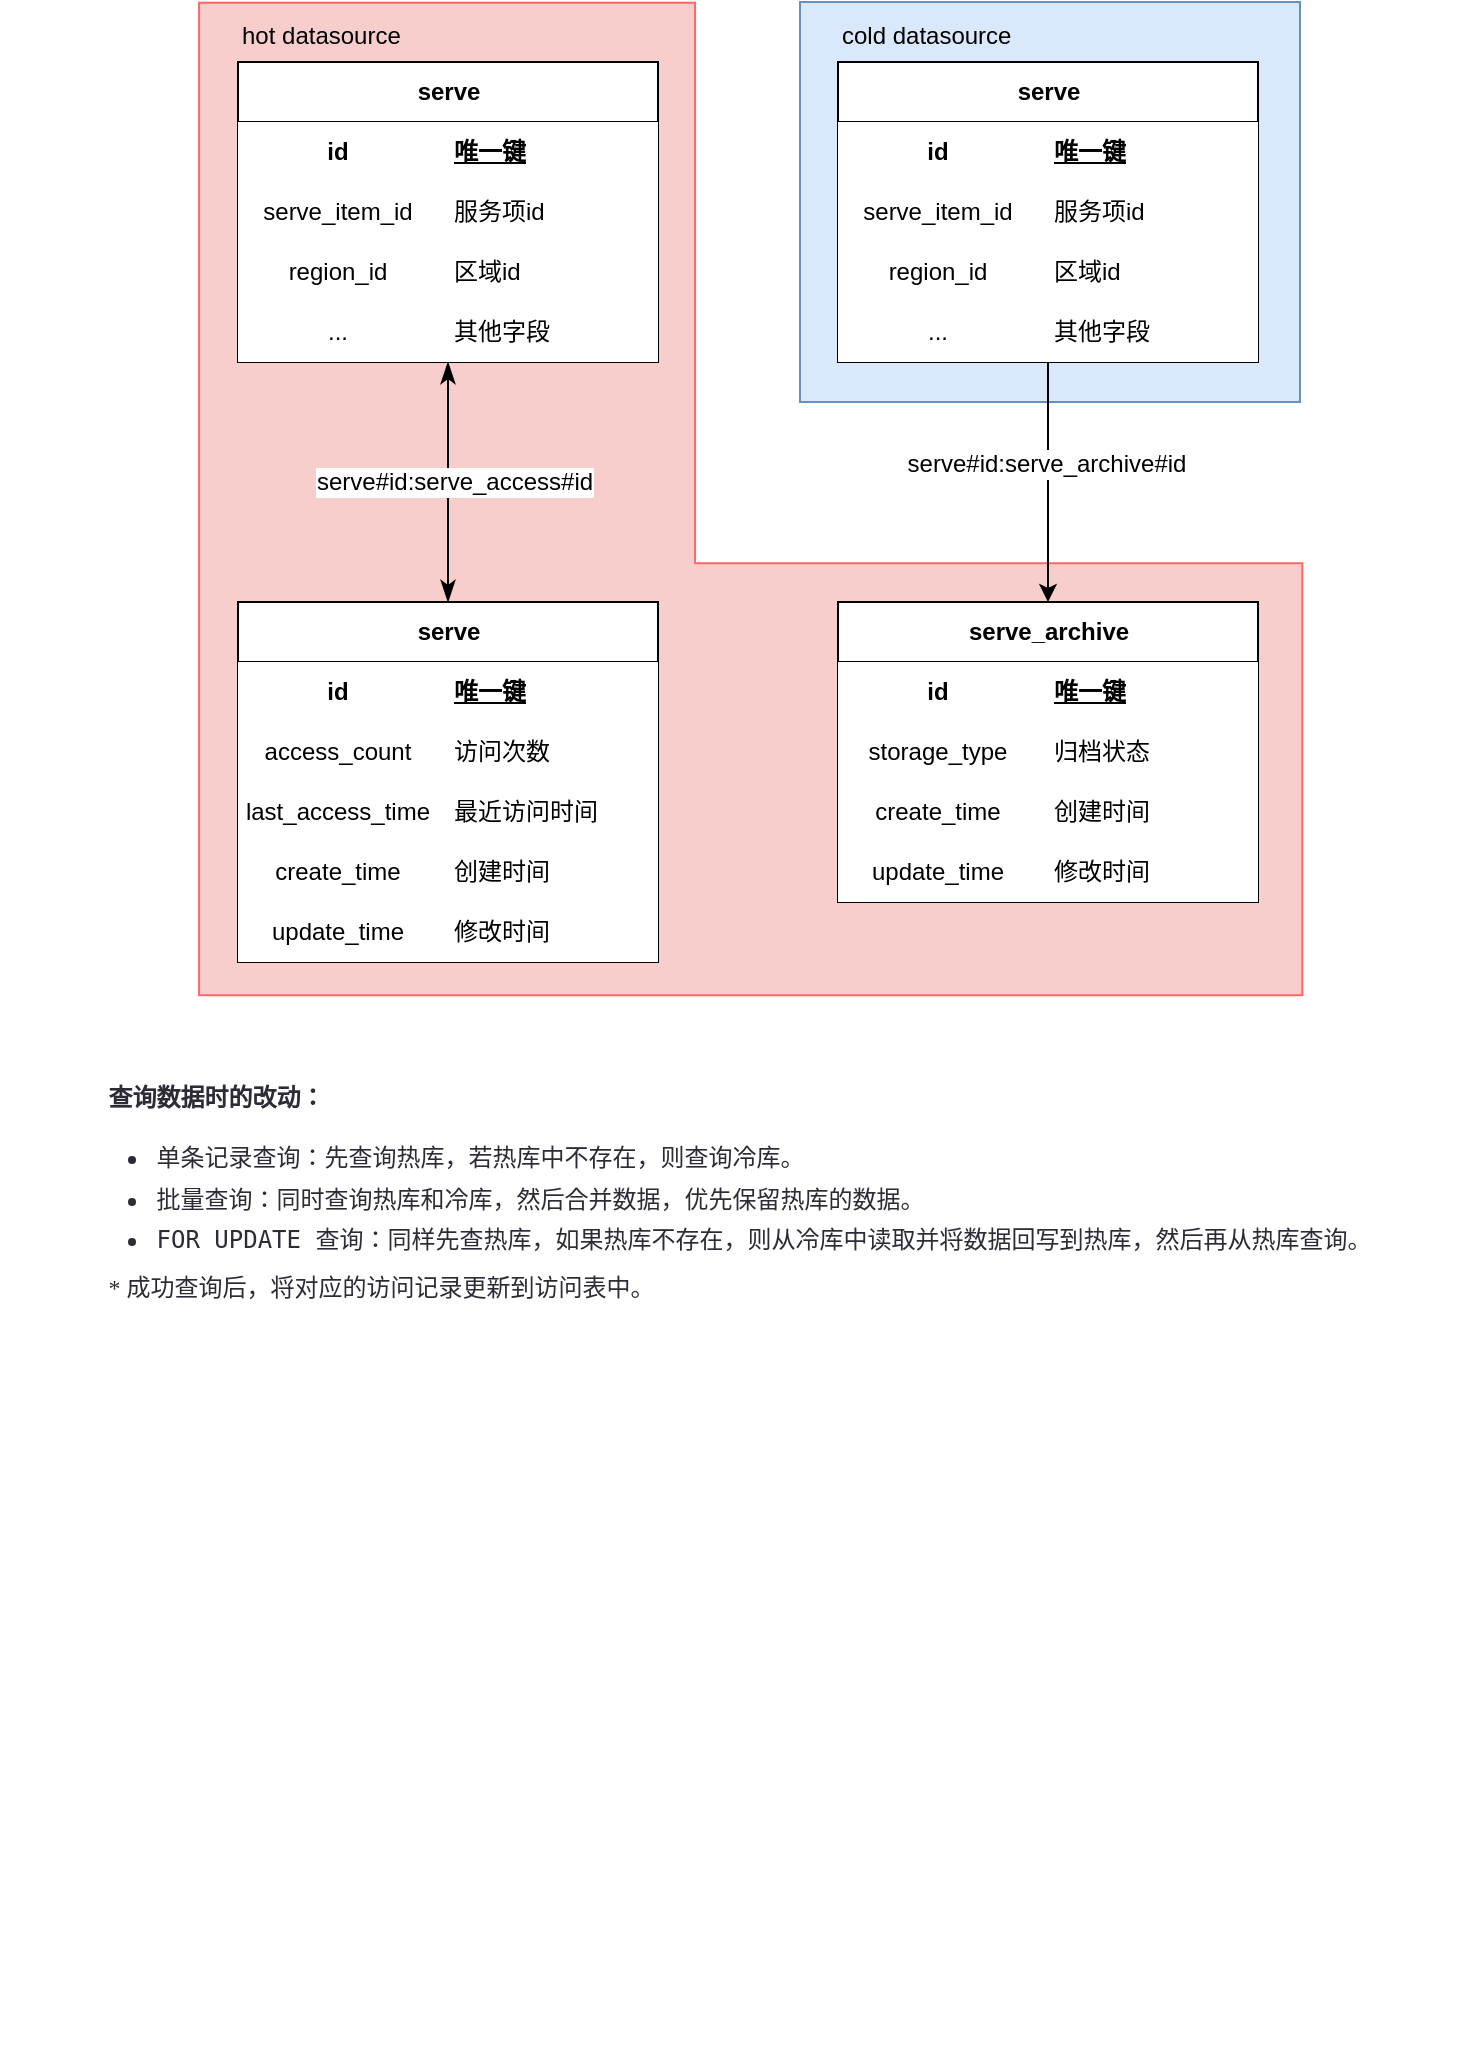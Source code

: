 <mxfile version="24.7.14">
  <diagram name="第 1 页" id="PuO4ZEIwW2zENcfACuKd">
    <mxGraphModel dx="1429" dy="742" grid="1" gridSize="10" guides="1" tooltips="1" connect="1" arrows="1" fold="1" page="1" pageScale="1" pageWidth="827" pageHeight="1169" background="none" math="0" shadow="0">
      <root>
        <mxCell id="0" />
        <mxCell id="1" parent="0" />
        <mxCell id="AhtTrzqivT7z7XCoUkm9-125" value="" style="rounded=0;whiteSpace=wrap;html=1;fillColor=#dae8fc;strokeColor=#6c8ebf;" vertex="1" parent="1">
          <mxGeometry x="440" y="30" width="250" height="200" as="geometry" />
        </mxCell>
        <mxCell id="AhtTrzqivT7z7XCoUkm9-122" value="" style="shape=corner;whiteSpace=wrap;html=1;dx=216;dy=248;rotation=-90;fillColor=#f8cecc;strokeColor=#FF6666;" vertex="1" parent="1">
          <mxGeometry x="167.25" y="2.64" width="496.21" height="551.64" as="geometry" />
        </mxCell>
        <mxCell id="AhtTrzqivT7z7XCoUkm9-84" value="" style="edgeStyle=none;curved=1;rounded=0;orthogonalLoop=1;jettySize=auto;html=1;fontSize=12;startSize=8;endSize=8;flowAnimation=0;startArrow=classicThin;startFill=1;endArrow=classicThin;endFill=1;" edge="1" parent="1" source="AhtTrzqivT7z7XCoUkm9-14" target="AhtTrzqivT7z7XCoUkm9-71">
          <mxGeometry relative="1" as="geometry" />
        </mxCell>
        <mxCell id="AhtTrzqivT7z7XCoUkm9-103" value="serve#id:serve_access#id" style="edgeLabel;html=1;align=center;verticalAlign=middle;resizable=0;points=[];fontSize=12;" vertex="1" connectable="0" parent="AhtTrzqivT7z7XCoUkm9-84">
          <mxGeometry x="-0.006" y="3" relative="1" as="geometry">
            <mxPoint as="offset" />
          </mxGeometry>
        </mxCell>
        <mxCell id="AhtTrzqivT7z7XCoUkm9-14" value="serve" style="shape=table;startSize=30;container=1;collapsible=1;childLayout=tableLayout;fixedRows=1;rowLines=0;fontStyle=1;align=center;resizeLast=1;html=1;" vertex="1" parent="1">
          <mxGeometry x="159" y="60" width="210" height="150" as="geometry" />
        </mxCell>
        <mxCell id="AhtTrzqivT7z7XCoUkm9-15" value="" style="shape=tableRow;horizontal=0;startSize=0;swimlaneHead=0;swimlaneBody=0;fillColor=none;collapsible=0;dropTarget=0;points=[[0,0.5],[1,0.5]];portConstraint=eastwest;top=0;left=0;right=0;bottom=1;" vertex="1" parent="AhtTrzqivT7z7XCoUkm9-14">
          <mxGeometry y="30" width="210" height="30" as="geometry" />
        </mxCell>
        <mxCell id="AhtTrzqivT7z7XCoUkm9-16" value="id" style="shape=partialRectangle;connectable=0;fillColor=default;top=0;left=0;bottom=0;right=0;fontStyle=1;overflow=hidden;whiteSpace=wrap;html=1;" vertex="1" parent="AhtTrzqivT7z7XCoUkm9-15">
          <mxGeometry width="100" height="30" as="geometry">
            <mxRectangle width="100" height="30" as="alternateBounds" />
          </mxGeometry>
        </mxCell>
        <mxCell id="AhtTrzqivT7z7XCoUkm9-17" value="唯一键" style="shape=partialRectangle;connectable=0;fillColor=default;top=0;left=0;bottom=0;right=0;align=left;spacingLeft=6;fontStyle=5;overflow=hidden;whiteSpace=wrap;html=1;" vertex="1" parent="AhtTrzqivT7z7XCoUkm9-15">
          <mxGeometry x="100" width="110" height="30" as="geometry">
            <mxRectangle width="110" height="30" as="alternateBounds" />
          </mxGeometry>
        </mxCell>
        <mxCell id="AhtTrzqivT7z7XCoUkm9-18" value="" style="shape=tableRow;horizontal=0;startSize=0;swimlaneHead=0;swimlaneBody=0;fillColor=none;collapsible=0;dropTarget=0;points=[[0,0.5],[1,0.5]];portConstraint=eastwest;top=0;left=0;right=0;bottom=0;" vertex="1" parent="AhtTrzqivT7z7XCoUkm9-14">
          <mxGeometry y="60" width="210" height="30" as="geometry" />
        </mxCell>
        <mxCell id="AhtTrzqivT7z7XCoUkm9-19" value="serve_item_id" style="shape=partialRectangle;connectable=0;fillColor=default;top=0;left=0;bottom=0;right=0;editable=1;overflow=hidden;whiteSpace=wrap;html=1;" vertex="1" parent="AhtTrzqivT7z7XCoUkm9-18">
          <mxGeometry width="100" height="30" as="geometry">
            <mxRectangle width="100" height="30" as="alternateBounds" />
          </mxGeometry>
        </mxCell>
        <mxCell id="AhtTrzqivT7z7XCoUkm9-20" value="服务项id" style="shape=partialRectangle;connectable=0;fillColor=default;top=0;left=0;bottom=0;right=0;align=left;spacingLeft=6;overflow=hidden;whiteSpace=wrap;html=1;" vertex="1" parent="AhtTrzqivT7z7XCoUkm9-18">
          <mxGeometry x="100" width="110" height="30" as="geometry">
            <mxRectangle width="110" height="30" as="alternateBounds" />
          </mxGeometry>
        </mxCell>
        <mxCell id="AhtTrzqivT7z7XCoUkm9-21" value="" style="shape=tableRow;horizontal=0;startSize=0;swimlaneHead=0;swimlaneBody=0;fillColor=none;collapsible=0;dropTarget=0;points=[[0,0.5],[1,0.5]];portConstraint=eastwest;top=0;left=0;right=0;bottom=0;" vertex="1" parent="AhtTrzqivT7z7XCoUkm9-14">
          <mxGeometry y="90" width="210" height="30" as="geometry" />
        </mxCell>
        <mxCell id="AhtTrzqivT7z7XCoUkm9-22" value="region_id" style="shape=partialRectangle;connectable=0;fillColor=default;top=0;left=0;bottom=0;right=0;editable=1;overflow=hidden;whiteSpace=wrap;html=1;" vertex="1" parent="AhtTrzqivT7z7XCoUkm9-21">
          <mxGeometry width="100" height="30" as="geometry">
            <mxRectangle width="100" height="30" as="alternateBounds" />
          </mxGeometry>
        </mxCell>
        <mxCell id="AhtTrzqivT7z7XCoUkm9-23" value="区域id" style="shape=partialRectangle;connectable=0;fillColor=default;top=0;left=0;bottom=0;right=0;align=left;spacingLeft=6;overflow=hidden;whiteSpace=wrap;html=1;" vertex="1" parent="AhtTrzqivT7z7XCoUkm9-21">
          <mxGeometry x="100" width="110" height="30" as="geometry">
            <mxRectangle width="110" height="30" as="alternateBounds" />
          </mxGeometry>
        </mxCell>
        <mxCell id="AhtTrzqivT7z7XCoUkm9-24" value="" style="shape=tableRow;horizontal=0;startSize=0;swimlaneHead=0;swimlaneBody=0;fillColor=none;collapsible=0;dropTarget=0;points=[[0,0.5],[1,0.5]];portConstraint=eastwest;top=0;left=0;right=0;bottom=0;" vertex="1" parent="AhtTrzqivT7z7XCoUkm9-14">
          <mxGeometry y="120" width="210" height="30" as="geometry" />
        </mxCell>
        <mxCell id="AhtTrzqivT7z7XCoUkm9-25" value="..." style="shape=partialRectangle;connectable=0;fillColor=default;top=0;left=0;bottom=0;right=0;editable=1;overflow=hidden;whiteSpace=wrap;html=1;" vertex="1" parent="AhtTrzqivT7z7XCoUkm9-24">
          <mxGeometry width="100" height="30" as="geometry">
            <mxRectangle width="100" height="30" as="alternateBounds" />
          </mxGeometry>
        </mxCell>
        <mxCell id="AhtTrzqivT7z7XCoUkm9-26" value="其他字段" style="shape=partialRectangle;connectable=0;fillColor=default;top=0;left=0;bottom=0;right=0;align=left;spacingLeft=6;overflow=hidden;whiteSpace=wrap;html=1;" vertex="1" parent="AhtTrzqivT7z7XCoUkm9-24">
          <mxGeometry x="100" width="110" height="30" as="geometry">
            <mxRectangle width="110" height="30" as="alternateBounds" />
          </mxGeometry>
        </mxCell>
        <mxCell id="AhtTrzqivT7z7XCoUkm9-56" value="serve_archive" style="shape=table;startSize=30;container=1;collapsible=1;childLayout=tableLayout;fixedRows=1;rowLines=0;fontStyle=1;align=center;resizeLast=1;html=1;fillColor=default;fillStyle=auto;" vertex="1" parent="1">
          <mxGeometry x="459" y="330" width="210" height="150" as="geometry">
            <mxRectangle x="459" y="330" width="120" height="30" as="alternateBounds" />
          </mxGeometry>
        </mxCell>
        <mxCell id="AhtTrzqivT7z7XCoUkm9-57" value="" style="shape=tableRow;horizontal=0;startSize=0;swimlaneHead=0;swimlaneBody=0;fillColor=none;collapsible=0;dropTarget=0;points=[[0,0.5],[1,0.5]];portConstraint=eastwest;top=0;left=0;right=0;bottom=1;" vertex="1" parent="AhtTrzqivT7z7XCoUkm9-56">
          <mxGeometry y="30" width="210" height="30" as="geometry" />
        </mxCell>
        <mxCell id="AhtTrzqivT7z7XCoUkm9-58" value="id" style="shape=partialRectangle;connectable=0;fillColor=default;top=0;left=0;bottom=0;right=0;fontStyle=1;overflow=hidden;whiteSpace=wrap;html=1;" vertex="1" parent="AhtTrzqivT7z7XCoUkm9-57">
          <mxGeometry width="100" height="30" as="geometry">
            <mxRectangle width="100" height="30" as="alternateBounds" />
          </mxGeometry>
        </mxCell>
        <mxCell id="AhtTrzqivT7z7XCoUkm9-59" value="唯一键" style="shape=partialRectangle;connectable=0;fillColor=default;top=0;left=0;bottom=0;right=0;align=left;spacingLeft=6;fontStyle=5;overflow=hidden;whiteSpace=wrap;html=1;" vertex="1" parent="AhtTrzqivT7z7XCoUkm9-57">
          <mxGeometry x="100" width="110" height="30" as="geometry">
            <mxRectangle width="110" height="30" as="alternateBounds" />
          </mxGeometry>
        </mxCell>
        <mxCell id="AhtTrzqivT7z7XCoUkm9-60" value="" style="shape=tableRow;horizontal=0;startSize=0;swimlaneHead=0;swimlaneBody=0;fillColor=none;collapsible=0;dropTarget=0;points=[[0,0.5],[1,0.5]];portConstraint=eastwest;top=0;left=0;right=0;bottom=0;" vertex="1" parent="AhtTrzqivT7z7XCoUkm9-56">
          <mxGeometry y="60" width="210" height="30" as="geometry" />
        </mxCell>
        <mxCell id="AhtTrzqivT7z7XCoUkm9-61" value="storage_type" style="shape=partialRectangle;connectable=0;fillColor=default;top=0;left=0;bottom=0;right=0;editable=1;overflow=hidden;whiteSpace=wrap;html=1;" vertex="1" parent="AhtTrzqivT7z7XCoUkm9-60">
          <mxGeometry width="100" height="30" as="geometry">
            <mxRectangle width="100" height="30" as="alternateBounds" />
          </mxGeometry>
        </mxCell>
        <mxCell id="AhtTrzqivT7z7XCoUkm9-62" value="归档状态" style="shape=partialRectangle;connectable=0;fillColor=default;top=0;left=0;bottom=0;right=0;align=left;spacingLeft=6;overflow=hidden;whiteSpace=wrap;html=1;" vertex="1" parent="AhtTrzqivT7z7XCoUkm9-60">
          <mxGeometry x="100" width="110" height="30" as="geometry">
            <mxRectangle width="110" height="30" as="alternateBounds" />
          </mxGeometry>
        </mxCell>
        <mxCell id="AhtTrzqivT7z7XCoUkm9-63" value="" style="shape=tableRow;horizontal=0;startSize=0;swimlaneHead=0;swimlaneBody=0;fillColor=none;collapsible=0;dropTarget=0;points=[[0,0.5],[1,0.5]];portConstraint=eastwest;top=0;left=0;right=0;bottom=0;" vertex="1" parent="AhtTrzqivT7z7XCoUkm9-56">
          <mxGeometry y="90" width="210" height="30" as="geometry" />
        </mxCell>
        <mxCell id="AhtTrzqivT7z7XCoUkm9-64" value="create_time" style="shape=partialRectangle;connectable=0;fillColor=default;top=0;left=0;bottom=0;right=0;editable=1;overflow=hidden;whiteSpace=wrap;html=1;" vertex="1" parent="AhtTrzqivT7z7XCoUkm9-63">
          <mxGeometry width="100" height="30" as="geometry">
            <mxRectangle width="100" height="30" as="alternateBounds" />
          </mxGeometry>
        </mxCell>
        <mxCell id="AhtTrzqivT7z7XCoUkm9-65" value="创建时间" style="shape=partialRectangle;connectable=0;fillColor=default;top=0;left=0;bottom=0;right=0;align=left;spacingLeft=6;overflow=hidden;whiteSpace=wrap;html=1;" vertex="1" parent="AhtTrzqivT7z7XCoUkm9-63">
          <mxGeometry x="100" width="110" height="30" as="geometry">
            <mxRectangle width="110" height="30" as="alternateBounds" />
          </mxGeometry>
        </mxCell>
        <mxCell id="AhtTrzqivT7z7XCoUkm9-66" value="" style="shape=tableRow;horizontal=0;startSize=0;swimlaneHead=0;swimlaneBody=0;fillColor=none;collapsible=0;dropTarget=0;points=[[0,0.5],[1,0.5]];portConstraint=eastwest;top=0;left=0;right=0;bottom=0;" vertex="1" parent="AhtTrzqivT7z7XCoUkm9-56">
          <mxGeometry y="120" width="210" height="30" as="geometry" />
        </mxCell>
        <mxCell id="AhtTrzqivT7z7XCoUkm9-67" value="update_time" style="shape=partialRectangle;connectable=0;fillColor=default;top=0;left=0;bottom=0;right=0;editable=1;overflow=hidden;whiteSpace=wrap;html=1;" vertex="1" parent="AhtTrzqivT7z7XCoUkm9-66">
          <mxGeometry width="100" height="30" as="geometry">
            <mxRectangle width="100" height="30" as="alternateBounds" />
          </mxGeometry>
        </mxCell>
        <mxCell id="AhtTrzqivT7z7XCoUkm9-68" value="修改时间" style="shape=partialRectangle;connectable=0;fillColor=default;top=0;left=0;bottom=0;right=0;align=left;spacingLeft=6;overflow=hidden;whiteSpace=wrap;html=1;" vertex="1" parent="AhtTrzqivT7z7XCoUkm9-66">
          <mxGeometry x="100" width="110" height="30" as="geometry">
            <mxRectangle width="110" height="30" as="alternateBounds" />
          </mxGeometry>
        </mxCell>
        <mxCell id="AhtTrzqivT7z7XCoUkm9-71" value="serve" style="shape=table;startSize=30;container=1;collapsible=1;childLayout=tableLayout;fixedRows=1;rowLines=0;fontStyle=1;align=center;resizeLast=1;html=1;" vertex="1" parent="1">
          <mxGeometry x="159" y="330" width="210" height="180" as="geometry" />
        </mxCell>
        <mxCell id="AhtTrzqivT7z7XCoUkm9-72" value="" style="shape=tableRow;horizontal=0;startSize=0;swimlaneHead=0;swimlaneBody=0;fillColor=none;collapsible=0;dropTarget=0;points=[[0,0.5],[1,0.5]];portConstraint=eastwest;top=0;left=0;right=0;bottom=1;" vertex="1" parent="AhtTrzqivT7z7XCoUkm9-71">
          <mxGeometry y="30" width="210" height="30" as="geometry" />
        </mxCell>
        <mxCell id="AhtTrzqivT7z7XCoUkm9-73" value="id" style="shape=partialRectangle;connectable=0;fillColor=default;top=0;left=0;bottom=0;right=0;fontStyle=1;overflow=hidden;whiteSpace=wrap;html=1;" vertex="1" parent="AhtTrzqivT7z7XCoUkm9-72">
          <mxGeometry width="100" height="30" as="geometry">
            <mxRectangle width="100" height="30" as="alternateBounds" />
          </mxGeometry>
        </mxCell>
        <mxCell id="AhtTrzqivT7z7XCoUkm9-74" value="唯一键" style="shape=partialRectangle;connectable=0;fillColor=default;top=0;left=0;bottom=0;right=0;align=left;spacingLeft=6;fontStyle=5;overflow=hidden;whiteSpace=wrap;html=1;" vertex="1" parent="AhtTrzqivT7z7XCoUkm9-72">
          <mxGeometry x="100" width="110" height="30" as="geometry">
            <mxRectangle width="110" height="30" as="alternateBounds" />
          </mxGeometry>
        </mxCell>
        <mxCell id="AhtTrzqivT7z7XCoUkm9-75" value="" style="shape=tableRow;horizontal=0;startSize=0;swimlaneHead=0;swimlaneBody=0;fillColor=none;collapsible=0;dropTarget=0;points=[[0,0.5],[1,0.5]];portConstraint=eastwest;top=0;left=0;right=0;bottom=0;" vertex="1" parent="AhtTrzqivT7z7XCoUkm9-71">
          <mxGeometry y="60" width="210" height="30" as="geometry" />
        </mxCell>
        <mxCell id="AhtTrzqivT7z7XCoUkm9-76" value="access_count" style="shape=partialRectangle;connectable=0;fillColor=default;top=0;left=0;bottom=0;right=0;editable=1;overflow=hidden;whiteSpace=wrap;html=1;" vertex="1" parent="AhtTrzqivT7z7XCoUkm9-75">
          <mxGeometry width="100" height="30" as="geometry">
            <mxRectangle width="100" height="30" as="alternateBounds" />
          </mxGeometry>
        </mxCell>
        <mxCell id="AhtTrzqivT7z7XCoUkm9-77" value="访问次数" style="shape=partialRectangle;connectable=0;fillColor=default;top=0;left=0;bottom=0;right=0;align=left;spacingLeft=6;overflow=hidden;whiteSpace=wrap;html=1;" vertex="1" parent="AhtTrzqivT7z7XCoUkm9-75">
          <mxGeometry x="100" width="110" height="30" as="geometry">
            <mxRectangle width="110" height="30" as="alternateBounds" />
          </mxGeometry>
        </mxCell>
        <mxCell id="AhtTrzqivT7z7XCoUkm9-78" value="" style="shape=tableRow;horizontal=0;startSize=0;swimlaneHead=0;swimlaneBody=0;fillColor=none;collapsible=0;dropTarget=0;points=[[0,0.5],[1,0.5]];portConstraint=eastwest;top=0;left=0;right=0;bottom=0;" vertex="1" parent="AhtTrzqivT7z7XCoUkm9-71">
          <mxGeometry y="90" width="210" height="30" as="geometry" />
        </mxCell>
        <mxCell id="AhtTrzqivT7z7XCoUkm9-79" value="last_access_time" style="shape=partialRectangle;connectable=0;fillColor=default;top=0;left=0;bottom=0;right=0;editable=1;overflow=hidden;whiteSpace=wrap;html=1;" vertex="1" parent="AhtTrzqivT7z7XCoUkm9-78">
          <mxGeometry width="100" height="30" as="geometry">
            <mxRectangle width="100" height="30" as="alternateBounds" />
          </mxGeometry>
        </mxCell>
        <mxCell id="AhtTrzqivT7z7XCoUkm9-80" value="最近访问时间" style="shape=partialRectangle;connectable=0;fillColor=default;top=0;left=0;bottom=0;right=0;align=left;spacingLeft=6;overflow=hidden;whiteSpace=wrap;html=1;" vertex="1" parent="AhtTrzqivT7z7XCoUkm9-78">
          <mxGeometry x="100" width="110" height="30" as="geometry">
            <mxRectangle width="110" height="30" as="alternateBounds" />
          </mxGeometry>
        </mxCell>
        <mxCell id="AhtTrzqivT7z7XCoUkm9-81" value="" style="shape=tableRow;horizontal=0;startSize=0;swimlaneHead=0;swimlaneBody=0;fillColor=none;collapsible=0;dropTarget=0;points=[[0,0.5],[1,0.5]];portConstraint=eastwest;top=0;left=0;right=0;bottom=0;" vertex="1" parent="AhtTrzqivT7z7XCoUkm9-71">
          <mxGeometry y="120" width="210" height="30" as="geometry" />
        </mxCell>
        <mxCell id="AhtTrzqivT7z7XCoUkm9-82" value="create_time" style="shape=partialRectangle;connectable=0;fillColor=default;top=0;left=0;bottom=0;right=0;editable=1;overflow=hidden;whiteSpace=wrap;html=1;" vertex="1" parent="AhtTrzqivT7z7XCoUkm9-81">
          <mxGeometry width="100" height="30" as="geometry">
            <mxRectangle width="100" height="30" as="alternateBounds" />
          </mxGeometry>
        </mxCell>
        <mxCell id="AhtTrzqivT7z7XCoUkm9-83" value="创建时间" style="shape=partialRectangle;connectable=0;fillColor=default;top=0;left=0;bottom=0;right=0;align=left;spacingLeft=6;overflow=hidden;whiteSpace=wrap;html=1;" vertex="1" parent="AhtTrzqivT7z7XCoUkm9-81">
          <mxGeometry x="100" width="110" height="30" as="geometry">
            <mxRectangle width="110" height="30" as="alternateBounds" />
          </mxGeometry>
        </mxCell>
        <mxCell id="AhtTrzqivT7z7XCoUkm9-100" value="" style="shape=tableRow;horizontal=0;startSize=0;swimlaneHead=0;swimlaneBody=0;fillColor=none;collapsible=0;dropTarget=0;points=[[0,0.5],[1,0.5]];portConstraint=eastwest;top=0;left=0;right=0;bottom=0;" vertex="1" parent="AhtTrzqivT7z7XCoUkm9-71">
          <mxGeometry y="150" width="210" height="30" as="geometry" />
        </mxCell>
        <mxCell id="AhtTrzqivT7z7XCoUkm9-101" value="update_time" style="shape=partialRectangle;connectable=0;fillColor=default;top=0;left=0;bottom=0;right=0;editable=1;overflow=hidden;whiteSpace=wrap;html=1;" vertex="1" parent="AhtTrzqivT7z7XCoUkm9-100">
          <mxGeometry width="100" height="30" as="geometry">
            <mxRectangle width="100" height="30" as="alternateBounds" />
          </mxGeometry>
        </mxCell>
        <mxCell id="AhtTrzqivT7z7XCoUkm9-102" value="修改时间" style="shape=partialRectangle;connectable=0;fillColor=default;top=0;left=0;bottom=0;right=0;align=left;spacingLeft=6;overflow=hidden;whiteSpace=wrap;html=1;" vertex="1" parent="AhtTrzqivT7z7XCoUkm9-100">
          <mxGeometry x="100" width="110" height="30" as="geometry">
            <mxRectangle width="110" height="30" as="alternateBounds" />
          </mxGeometry>
        </mxCell>
        <mxCell id="AhtTrzqivT7z7XCoUkm9-104" value="&lt;font style=&quot;font-size: 12px;&quot;&gt;hot datasource&lt;/font&gt;" style="text;strokeColor=none;fillColor=none;html=1;align=left;verticalAlign=middle;whiteSpace=wrap;rounded=0;fontSize=16;" vertex="1" parent="1">
          <mxGeometry x="159" y="30" width="210" height="30" as="geometry" />
        </mxCell>
        <mxCell id="AhtTrzqivT7z7XCoUkm9-105" value="&lt;font style=&quot;font-size: 12px;&quot;&gt;cold datasource&lt;/font&gt;" style="text;strokeColor=none;fillColor=none;html=1;align=left;verticalAlign=middle;whiteSpace=wrap;rounded=0;fontSize=16;" vertex="1" parent="1">
          <mxGeometry x="459" y="30" width="210" height="30" as="geometry" />
        </mxCell>
        <mxCell id="AhtTrzqivT7z7XCoUkm9-119" style="edgeStyle=orthogonalEdgeStyle;rounded=0;orthogonalLoop=1;jettySize=auto;html=1;entryX=0.5;entryY=0;entryDx=0;entryDy=0;" edge="1" parent="1" source="AhtTrzqivT7z7XCoUkm9-106" target="AhtTrzqivT7z7XCoUkm9-56">
          <mxGeometry relative="1" as="geometry" />
        </mxCell>
        <mxCell id="AhtTrzqivT7z7XCoUkm9-120" value="&lt;span style=&quot;font-size: 12px;&quot;&gt;serve#id:serve_archive#id&lt;/span&gt;" style="edgeLabel;html=1;align=center;verticalAlign=middle;resizable=0;points=[];" vertex="1" connectable="0" parent="AhtTrzqivT7z7XCoUkm9-119">
          <mxGeometry x="-0.161" y="-1" relative="1" as="geometry">
            <mxPoint as="offset" />
          </mxGeometry>
        </mxCell>
        <mxCell id="AhtTrzqivT7z7XCoUkm9-106" value="serve" style="shape=table;startSize=30;container=1;collapsible=1;childLayout=tableLayout;fixedRows=1;rowLines=0;fontStyle=1;align=center;resizeLast=1;html=1;" vertex="1" parent="1">
          <mxGeometry x="459" y="60" width="210" height="150" as="geometry" />
        </mxCell>
        <mxCell id="AhtTrzqivT7z7XCoUkm9-107" value="" style="shape=tableRow;horizontal=0;startSize=0;swimlaneHead=0;swimlaneBody=0;fillColor=none;collapsible=0;dropTarget=0;points=[[0,0.5],[1,0.5]];portConstraint=eastwest;top=0;left=0;right=0;bottom=1;" vertex="1" parent="AhtTrzqivT7z7XCoUkm9-106">
          <mxGeometry y="30" width="210" height="30" as="geometry" />
        </mxCell>
        <mxCell id="AhtTrzqivT7z7XCoUkm9-108" value="id" style="shape=partialRectangle;connectable=0;fillColor=default;top=0;left=0;bottom=0;right=0;fontStyle=1;overflow=hidden;whiteSpace=wrap;html=1;" vertex="1" parent="AhtTrzqivT7z7XCoUkm9-107">
          <mxGeometry width="100" height="30" as="geometry">
            <mxRectangle width="100" height="30" as="alternateBounds" />
          </mxGeometry>
        </mxCell>
        <mxCell id="AhtTrzqivT7z7XCoUkm9-109" value="唯一键" style="shape=partialRectangle;connectable=0;fillColor=default;top=0;left=0;bottom=0;right=0;align=left;spacingLeft=6;fontStyle=5;overflow=hidden;whiteSpace=wrap;html=1;" vertex="1" parent="AhtTrzqivT7z7XCoUkm9-107">
          <mxGeometry x="100" width="110" height="30" as="geometry">
            <mxRectangle width="110" height="30" as="alternateBounds" />
          </mxGeometry>
        </mxCell>
        <mxCell id="AhtTrzqivT7z7XCoUkm9-110" value="" style="shape=tableRow;horizontal=0;startSize=0;swimlaneHead=0;swimlaneBody=0;fillColor=none;collapsible=0;dropTarget=0;points=[[0,0.5],[1,0.5]];portConstraint=eastwest;top=0;left=0;right=0;bottom=0;" vertex="1" parent="AhtTrzqivT7z7XCoUkm9-106">
          <mxGeometry y="60" width="210" height="30" as="geometry" />
        </mxCell>
        <mxCell id="AhtTrzqivT7z7XCoUkm9-111" value="serve_item_id" style="shape=partialRectangle;connectable=0;fillColor=default;top=0;left=0;bottom=0;right=0;editable=1;overflow=hidden;whiteSpace=wrap;html=1;" vertex="1" parent="AhtTrzqivT7z7XCoUkm9-110">
          <mxGeometry width="100" height="30" as="geometry">
            <mxRectangle width="100" height="30" as="alternateBounds" />
          </mxGeometry>
        </mxCell>
        <mxCell id="AhtTrzqivT7z7XCoUkm9-112" value="服务项id" style="shape=partialRectangle;connectable=0;fillColor=default;top=0;left=0;bottom=0;right=0;align=left;spacingLeft=6;overflow=hidden;whiteSpace=wrap;html=1;" vertex="1" parent="AhtTrzqivT7z7XCoUkm9-110">
          <mxGeometry x="100" width="110" height="30" as="geometry">
            <mxRectangle width="110" height="30" as="alternateBounds" />
          </mxGeometry>
        </mxCell>
        <mxCell id="AhtTrzqivT7z7XCoUkm9-113" value="" style="shape=tableRow;horizontal=0;startSize=0;swimlaneHead=0;swimlaneBody=0;fillColor=none;collapsible=0;dropTarget=0;points=[[0,0.5],[1,0.5]];portConstraint=eastwest;top=0;left=0;right=0;bottom=0;" vertex="1" parent="AhtTrzqivT7z7XCoUkm9-106">
          <mxGeometry y="90" width="210" height="30" as="geometry" />
        </mxCell>
        <mxCell id="AhtTrzqivT7z7XCoUkm9-114" value="region_id" style="shape=partialRectangle;connectable=0;fillColor=default;top=0;left=0;bottom=0;right=0;editable=1;overflow=hidden;whiteSpace=wrap;html=1;" vertex="1" parent="AhtTrzqivT7z7XCoUkm9-113">
          <mxGeometry width="100" height="30" as="geometry">
            <mxRectangle width="100" height="30" as="alternateBounds" />
          </mxGeometry>
        </mxCell>
        <mxCell id="AhtTrzqivT7z7XCoUkm9-115" value="区域id" style="shape=partialRectangle;connectable=0;fillColor=default;top=0;left=0;bottom=0;right=0;align=left;spacingLeft=6;overflow=hidden;whiteSpace=wrap;html=1;" vertex="1" parent="AhtTrzqivT7z7XCoUkm9-113">
          <mxGeometry x="100" width="110" height="30" as="geometry">
            <mxRectangle width="110" height="30" as="alternateBounds" />
          </mxGeometry>
        </mxCell>
        <mxCell id="AhtTrzqivT7z7XCoUkm9-116" value="" style="shape=tableRow;horizontal=0;startSize=0;swimlaneHead=0;swimlaneBody=0;fillColor=none;collapsible=0;dropTarget=0;points=[[0,0.5],[1,0.5]];portConstraint=eastwest;top=0;left=0;right=0;bottom=0;" vertex="1" parent="AhtTrzqivT7z7XCoUkm9-106">
          <mxGeometry y="120" width="210" height="30" as="geometry" />
        </mxCell>
        <mxCell id="AhtTrzqivT7z7XCoUkm9-117" value="..." style="shape=partialRectangle;connectable=0;fillColor=default;top=0;left=0;bottom=0;right=0;editable=1;overflow=hidden;whiteSpace=wrap;html=1;" vertex="1" parent="AhtTrzqivT7z7XCoUkm9-116">
          <mxGeometry width="100" height="30" as="geometry">
            <mxRectangle width="100" height="30" as="alternateBounds" />
          </mxGeometry>
        </mxCell>
        <mxCell id="AhtTrzqivT7z7XCoUkm9-118" value="其他字段" style="shape=partialRectangle;connectable=0;fillColor=default;top=0;left=0;bottom=0;right=0;align=left;spacingLeft=6;overflow=hidden;whiteSpace=wrap;html=1;" vertex="1" parent="AhtTrzqivT7z7XCoUkm9-116">
          <mxGeometry x="100" width="110" height="30" as="geometry">
            <mxRectangle width="110" height="30" as="alternateBounds" />
          </mxGeometry>
        </mxCell>
        <mxCell id="AhtTrzqivT7z7XCoUkm9-121" value="&lt;h3 style=&quot;--un-rotate: 0; --un-rotate-x: 0; --un-rotate-y: 0; --un-rotate-z: 0; --un-scale-x: 1; --un-scale-y: 1; --un-scale-z: 1; --un-skew-x: 0; --un-skew-y: 0; --un-translate-x: 0; --un-translate-y: 0; --un-translate-z: 0; --un-pan-x: ; --un-pan-y: ; --un-pinch-zoom: ; --un-scroll-snap-strictness: proximity; --un-ordinal: ; --un-slashed-zero: ; --un-numeric-figure: ; --un-numeric-spacing: ; --un-numeric-fraction: ; --un-border-spacing-x: 0; --un-border-spacing-y: 0; --un-ring-offset-shadow: 0 0 transparent; --un-ring-shadow: 0 0 transparent; --un-shadow-inset: ; --un-shadow: 0 0 transparent; --un-ring-inset: ; --un-ring-offset-width: 0px; --un-ring-offset-color: #fff; --un-ring-width: 0px; --un-ring-color: rgba(147,197,253,.5); --un-blur: ; --un-brightness: ; --un-contrast: ; --un-drop-shadow: ; --un-grayscale: ; --un-hue-rotate: ; --un-invert: ; --un-saturate: ; --un-sepia: ; --un-backdrop-blur: ; --un-backdrop-brightness: ; --un-backdrop-contrast: ; --un-backdrop-grayscale: ; --un-backdrop-hue-rotate: ; --un-backdrop-invert: ; --un-backdrop-opacity: ; --un-backdrop-saturate: ; --un-backdrop-sepia: ; box-sizing: border-box; line-height: 1.778; margin: 0.571em 0px; color: rgb(44, 44, 54); text-align: start;&quot; data-spm-anchor-id=&quot;5176.281.0.i9.4e215d27jnmHrr&quot;&gt;&lt;font style=&quot;font-size: 12px;&quot; face=&quot;Times New Roman&quot;&gt;查询数据时的改动：&lt;/font&gt;&lt;/h3&gt;&lt;h3 style=&quot;--un-rotate: 0; --un-rotate-x: 0; --un-rotate-y: 0; --un-rotate-z: 0; --un-scale-x: 1; --un-scale-y: 1; --un-scale-z: 1; --un-skew-x: 0; --un-skew-y: 0; --un-translate-x: 0; --un-translate-y: 0; --un-translate-z: 0; --un-pan-x: ; --un-pan-y: ; --un-pinch-zoom: ; --un-scroll-snap-strictness: proximity; --un-ordinal: ; --un-slashed-zero: ; --un-numeric-figure: ; --un-numeric-spacing: ; --un-numeric-fraction: ; --un-border-spacing-x: 0; --un-border-spacing-y: 0; --un-ring-offset-shadow: 0 0 transparent; --un-ring-shadow: 0 0 transparent; --un-shadow-inset: ; --un-shadow: 0 0 transparent; --un-ring-inset: ; --un-ring-offset-width: 0px; --un-ring-offset-color: #fff; --un-ring-width: 0px; --un-ring-color: rgba(147,197,253,.5); --un-blur: ; --un-brightness: ; --un-contrast: ; --un-drop-shadow: ; --un-grayscale: ; --un-hue-rotate: ; --un-invert: ; --un-saturate: ; --un-sepia: ; --un-backdrop-blur: ; --un-backdrop-brightness: ; --un-backdrop-contrast: ; --un-backdrop-grayscale: ; --un-backdrop-hue-rotate: ; --un-backdrop-invert: ; --un-backdrop-opacity: ; --un-backdrop-saturate: ; --un-backdrop-sepia: ; box-sizing: border-box; line-height: 1.778; margin: 0.571em 0px; text-align: start;&quot; data-spm-anchor-id=&quot;5176.281.0.i9.4e215d27jnmHrr&quot;&gt;&lt;ul style=&quot;color: rgb(44, 44, 54); --un-rotate: 0; --un-rotate-x: 0; --un-rotate-y: 0; --un-rotate-z: 0; --un-scale-x: 1; --un-scale-y: 1; --un-scale-z: 1; --un-skew-x: 0; --un-skew-y: 0; --un-translate-x: 0; --un-translate-y: 0; --un-translate-z: 0; --un-pan-x: ; --un-pan-y: ; --un-pinch-zoom: ; --un-scroll-snap-strictness: proximity; --un-ordinal: ; --un-slashed-zero: ; --un-numeric-figure: ; --un-numeric-spacing: ; --un-numeric-fraction: ; --un-border-spacing-x: 0; --un-border-spacing-y: 0; --un-ring-offset-shadow: 0 0 transparent; --un-ring-shadow: 0 0 transparent; --un-shadow-inset: ; --un-shadow: 0 0 transparent; --un-ring-inset: ; --un-ring-offset-width: 0px; --un-ring-offset-color: #fff; --un-ring-width: 0px; --un-ring-color: rgba(147,197,253,.5); --un-blur: ; --un-brightness: ; --un-contrast: ; --un-drop-shadow: ; --un-grayscale: ; --un-hue-rotate: ; --un-invert: ; --un-saturate: ; --un-sepia: ; --un-backdrop-blur: ; --un-backdrop-brightness: ; --un-backdrop-contrast: ; --un-backdrop-grayscale: ; --un-backdrop-hue-rotate: ; --un-backdrop-invert: ; --un-backdrop-opacity: ; --un-backdrop-saturate: ; --un-backdrop-sepia: ; box-sizing: border-box; margin-block: 0px; padding-inline-start: 0px; line-height: 1.714; margin-bottom: 0px; margin-top: 0px; padding-left: 2em; font-weight: 400; font-size: 12px;&quot;&gt;&lt;li style=&quot;--un-rotate: 0; --un-rotate-x: 0; --un-rotate-y: 0; --un-rotate-z: 0; --un-scale-x: 1; --un-scale-y: 1; --un-scale-z: 1; --un-skew-x: 0; --un-skew-y: 0; --un-translate-x: 0; --un-translate-y: 0; --un-translate-z: 0; --un-pan-x: ; --un-pan-y: ; --un-pinch-zoom: ; --un-scroll-snap-strictness: proximity; --un-ordinal: ; --un-slashed-zero: ; --un-numeric-figure: ; --un-numeric-spacing: ; --un-numeric-fraction: ; --un-border-spacing-x: 0; --un-border-spacing-y: 0; --un-ring-offset-shadow: 0 0 transparent; --un-ring-shadow: 0 0 transparent; --un-shadow-inset: ; --un-shadow: 0 0 transparent; --un-ring-inset: ; --un-ring-offset-width: 0px; --un-ring-offset-color: #fff; --un-ring-width: 0px; --un-ring-color: rgba(147,197,253,.5); --un-blur: ; --un-brightness: ; --un-contrast: ; --un-drop-shadow: ; --un-grayscale: ; --un-hue-rotate: ; --un-invert: ; --un-saturate: ; --un-sepia: ; --un-backdrop-blur: ; --un-backdrop-brightness: ; --un-backdrop-contrast: ; --un-backdrop-grayscale: ; --un-backdrop-hue-rotate: ; --un-backdrop-invert: ; --un-backdrop-opacity: ; --un-backdrop-saturate: ; --un-backdrop-sepia: ; box-sizing: border-box; margin-block: 0px; margin-inline: 0px; padding-inline-start: 0px;&quot;&gt;&lt;font style=&quot;font-size: 12px;&quot; face=&quot;eF9r0VWp1genPeDjPLit&quot;&gt;单条记录查询：先查询热库，若热库中不存在，则查询冷库。&lt;/font&gt;&lt;/li&gt;&lt;li style=&quot;--un-rotate: 0; --un-rotate-x: 0; --un-rotate-y: 0; --un-rotate-z: 0; --un-scale-x: 1; --un-scale-y: 1; --un-scale-z: 1; --un-skew-x: 0; --un-skew-y: 0; --un-translate-x: 0; --un-translate-y: 0; --un-translate-z: 0; --un-pan-x: ; --un-pan-y: ; --un-pinch-zoom: ; --un-scroll-snap-strictness: proximity; --un-ordinal: ; --un-slashed-zero: ; --un-numeric-figure: ; --un-numeric-spacing: ; --un-numeric-fraction: ; --un-border-spacing-x: 0; --un-border-spacing-y: 0; --un-ring-offset-shadow: 0 0 transparent; --un-ring-shadow: 0 0 transparent; --un-shadow-inset: ; --un-shadow: 0 0 transparent; --un-ring-inset: ; --un-ring-offset-width: 0px; --un-ring-offset-color: #fff; --un-ring-width: 0px; --un-ring-color: rgba(147,197,253,.5); --un-blur: ; --un-brightness: ; --un-contrast: ; --un-drop-shadow: ; --un-grayscale: ; --un-hue-rotate: ; --un-invert: ; --un-saturate: ; --un-sepia: ; --un-backdrop-blur: ; --un-backdrop-brightness: ; --un-backdrop-contrast: ; --un-backdrop-grayscale: ; --un-backdrop-hue-rotate: ; --un-backdrop-invert: ; --un-backdrop-opacity: ; --un-backdrop-saturate: ; --un-backdrop-sepia: ; box-sizing: border-box; margin-block: 0px; margin-inline: 0px; padding-inline-start: 0px;&quot;&gt;&lt;font style=&quot;font-size: 12px;&quot; face=&quot;eF9r0VWp1genPeDjPLit&quot;&gt;批量查询：同时查询热库和冷库，然后合并数据，优先保留热库的数据。&lt;/font&gt;&lt;/li&gt;&lt;li style=&quot;--un-rotate: 0; --un-rotate-x: 0; --un-rotate-y: 0; --un-rotate-z: 0; --un-scale-x: 1; --un-scale-y: 1; --un-scale-z: 1; --un-skew-x: 0; --un-skew-y: 0; --un-translate-x: 0; --un-translate-y: 0; --un-translate-z: 0; --un-pan-x: ; --un-pan-y: ; --un-pinch-zoom: ; --un-scroll-snap-strictness: proximity; --un-ordinal: ; --un-slashed-zero: ; --un-numeric-figure: ; --un-numeric-spacing: ; --un-numeric-fraction: ; --un-border-spacing-x: 0; --un-border-spacing-y: 0; --un-ring-offset-shadow: 0 0 transparent; --un-ring-shadow: 0 0 transparent; --un-shadow-inset: ; --un-shadow: 0 0 transparent; --un-ring-inset: ; --un-ring-offset-width: 0px; --un-ring-offset-color: #fff; --un-ring-width: 0px; --un-ring-color: rgba(147,197,253,.5); --un-blur: ; --un-brightness: ; --un-contrast: ; --un-drop-shadow: ; --un-grayscale: ; --un-hue-rotate: ; --un-invert: ; --un-saturate: ; --un-sepia: ; --un-backdrop-blur: ; --un-backdrop-brightness: ; --un-backdrop-contrast: ; --un-backdrop-grayscale: ; --un-backdrop-hue-rotate: ; --un-backdrop-invert: ; --un-backdrop-opacity: ; --un-backdrop-saturate: ; --un-backdrop-sepia: ; box-sizing: border-box; margin-block: 0px; margin-inline: 0px; padding-inline-start: 0px;&quot;&gt;&lt;font face=&quot;monospace&quot; style=&quot;font-size: 12px; white-space-collapse: break-spaces;&quot;&gt;FOR UPDATE &lt;/font&gt;&lt;font style=&quot;font-size: 12px;&quot; face=&quot;eF9r0VWp1genPeDjPLit&quot;&gt;查询：同样先查热库，如果热库不存在，则从冷库中读取并将数据回写到热库，然后再从热库查询。&lt;/font&gt;&lt;/li&gt;&lt;/ul&gt;&lt;font face=&quot;eF9r0VWp1genPeDjPLit&quot; color=&quot;#2c2c36&quot;&gt;&lt;span style=&quot;font-size: 12px; font-weight: 400;&quot;&gt;* 成功查询后，将对应的访问记录更新到访问表中。&lt;/span&gt;&lt;/font&gt;&lt;/h3&gt;" style="text;strokeColor=none;align=center;fillColor=none;html=1;verticalAlign=top;whiteSpace=wrap;rounded=0;" vertex="1" parent="1">
          <mxGeometry x="40" y="550" width="740" height="510" as="geometry" />
        </mxCell>
      </root>
    </mxGraphModel>
  </diagram>
</mxfile>
